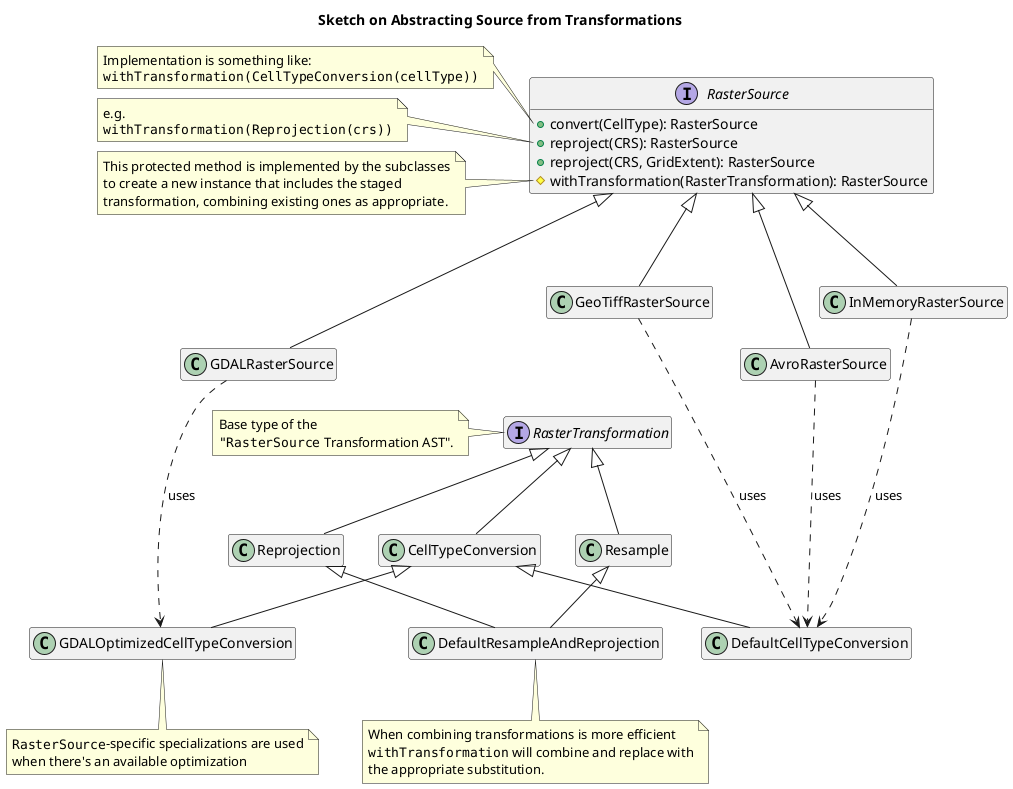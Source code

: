 @startuml
hide empty members
title Sketch on Abstracting Source from Transformations

interface RasterSource {
  + convert(CellType): RasterSource
  + reproject(CRS): RasterSource
  + reproject(CRS, GridExtent): RasterSource
  # withTransformation(RasterTransformation): RasterSource
}

note left of RasterSource::convert
Implementation is something like:
""withTransformation(CellTypeConversion(cellType))""
end note
note left of RasterSource::reproject(CRS)
e.g.
""withTransformation(Reprojection(crs))""
end note
note left of RasterSource::withTransformation
This protected method is implemented by the subclasses
to create a new instance that includes the staged
transformation, combining existing ones as appropriate.
end note

RasterSource <|--GDALRasterSource
RasterSource <|--AvroRasterSource
RasterSource <|--GeoTiffRasterSource
RasterSource <|--InMemoryRasterSource


interface RasterTransformation
note left of RasterTransformation
Base type of the
"""RasterSource"" Transformation AST".
end note

RasterTransformation <|-- CellTypeConversion
RasterTransformation <|-- Reprojection
RasterTransformation <|-- Resample

CellTypeConversion <|-- DefaultCellTypeConversion
CellTypeConversion <|-- GDALOptimizedCellTypeConversion


GDALRasterSource ...> GDALOptimizedCellTypeConversion: uses
InMemoryRasterSource ...> DefaultCellTypeConversion: uses
AvroRasterSource ...> DefaultCellTypeConversion: uses
GeoTiffRasterSource ...> DefaultCellTypeConversion: uses

note bottom of GDALOptimizedCellTypeConversion
""RasterSource""-specific specializations are used
when there's an available optimization
end note

Reprojection <|-- DefaultResampleAndReprojection
Resample <|-- DefaultResampleAndReprojection

note bottom of DefaultResampleAndReprojection
When combining transformations is more efficient
""withTransformation"" will combine and replace with
the appropriate substitution.
end note

GeoTiffRasterSource -[hidden]-> RasterTransformation

@enduml